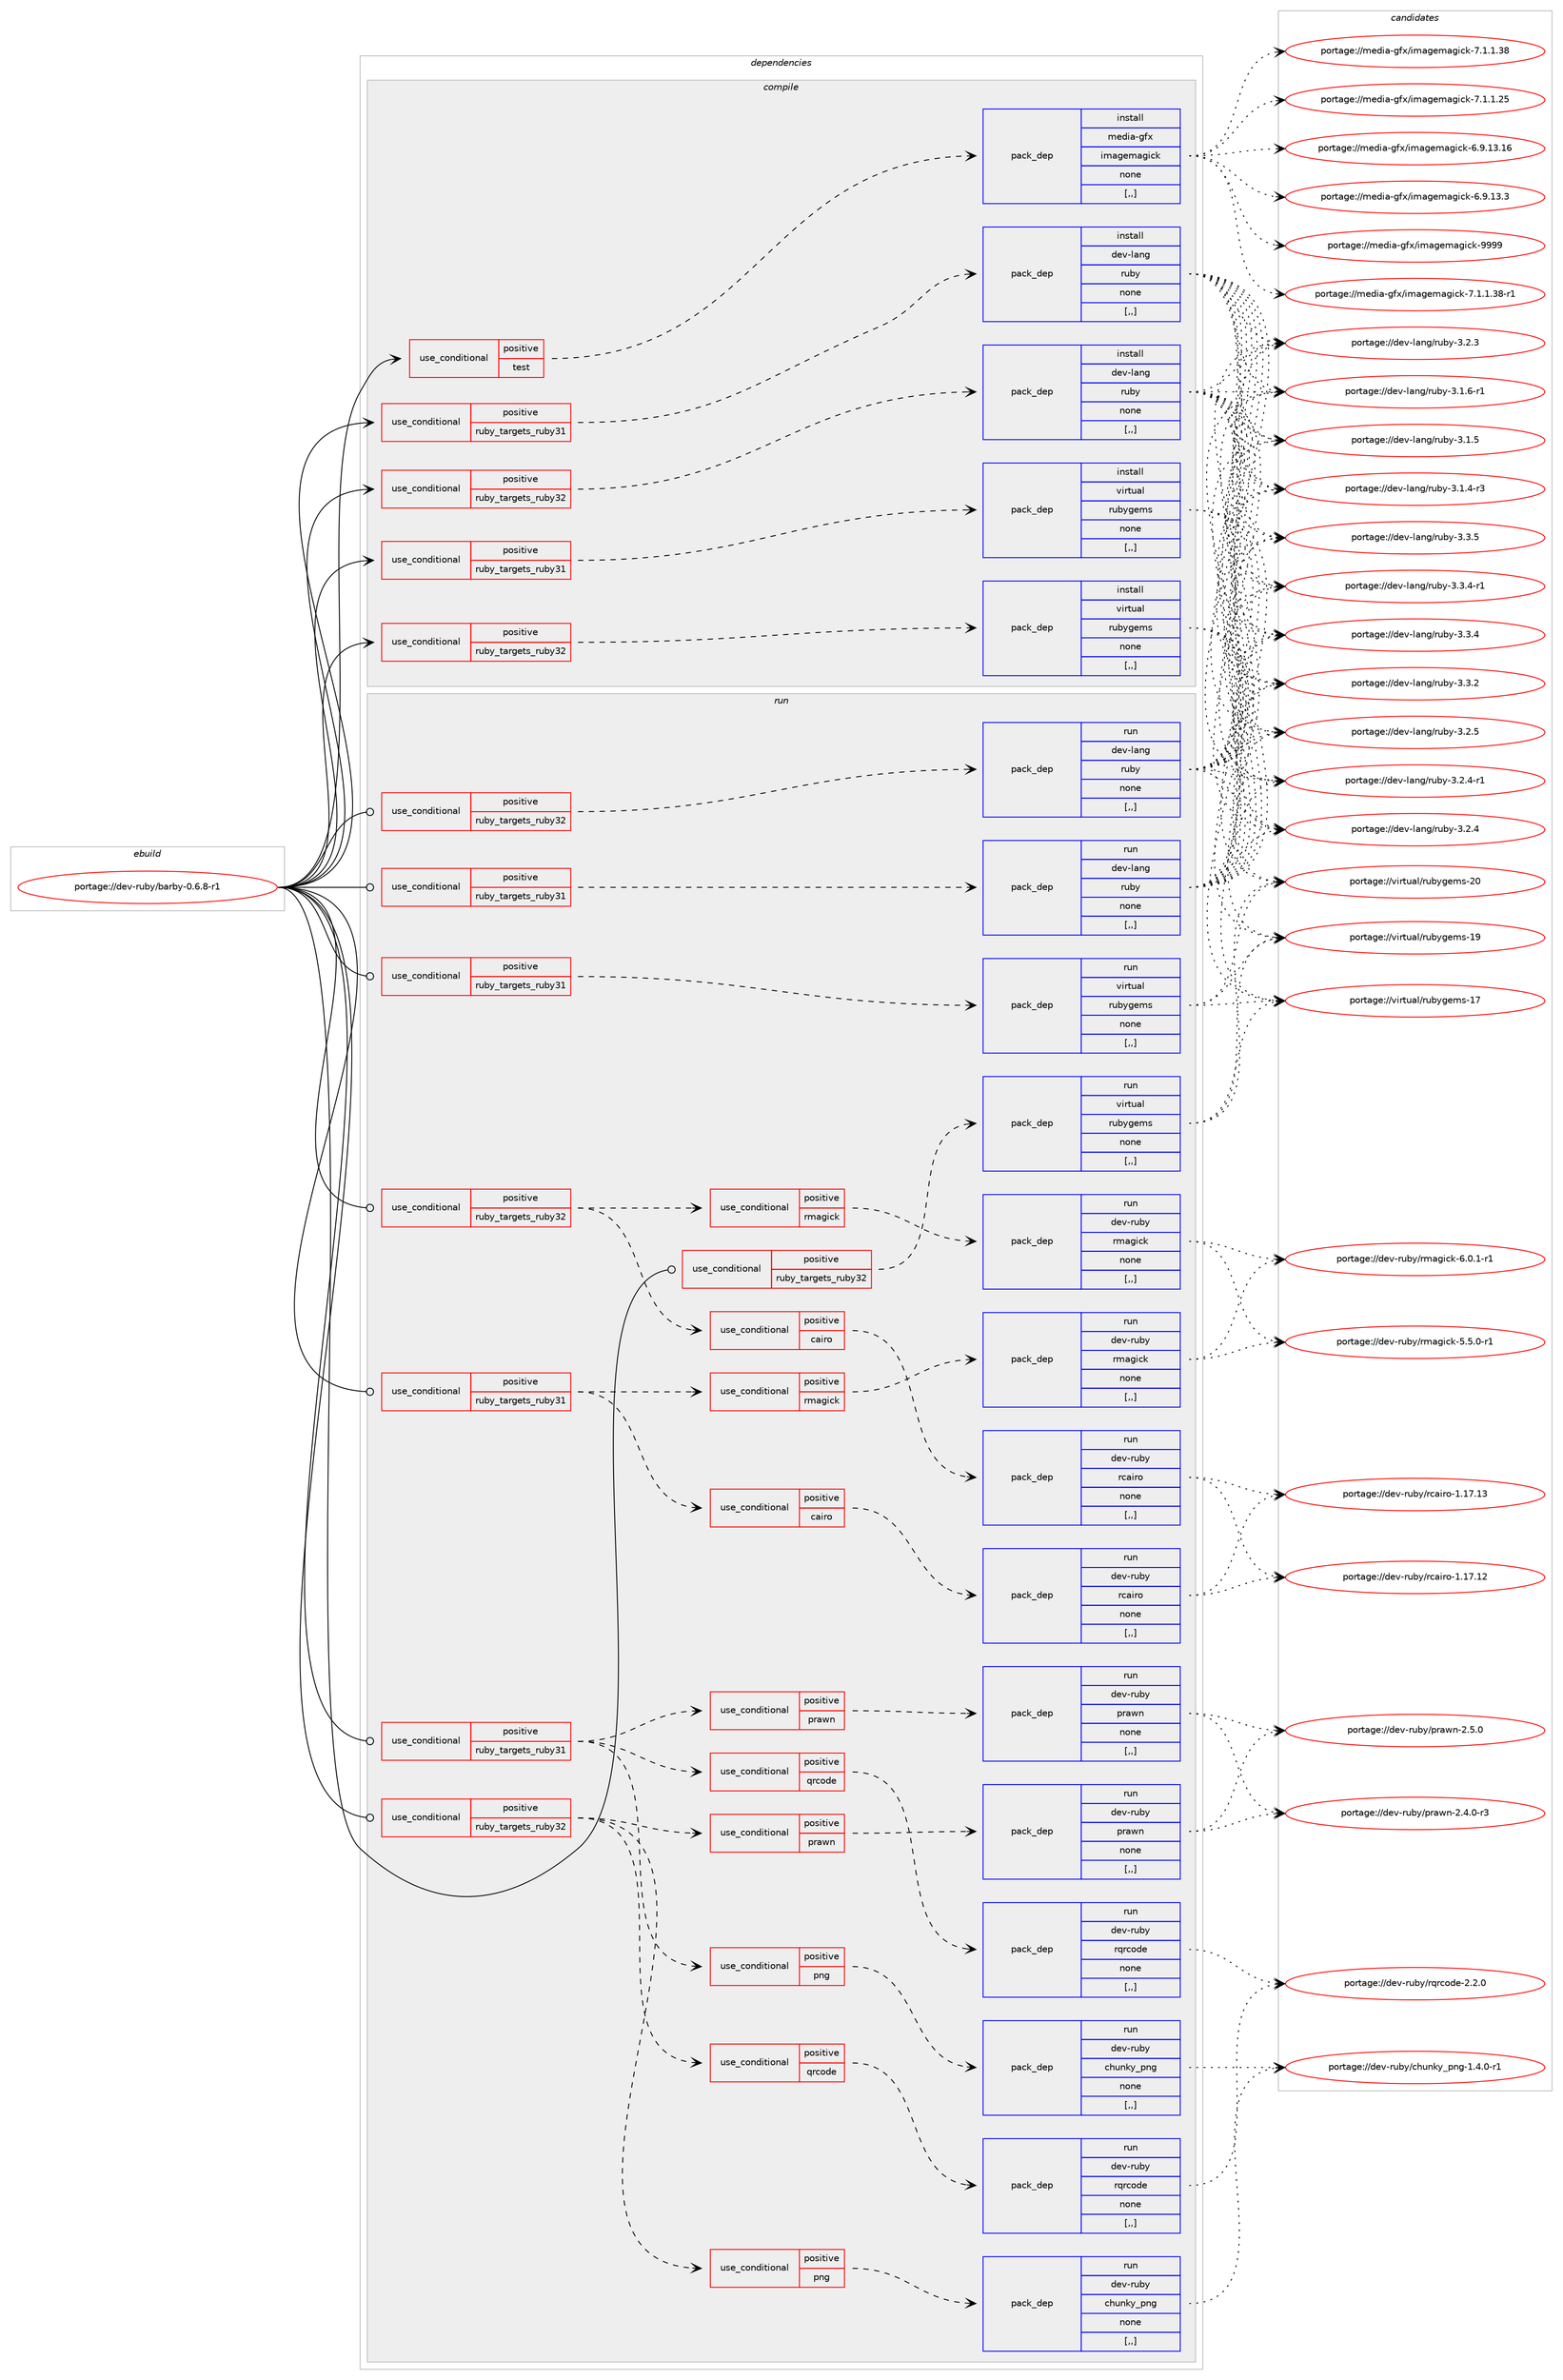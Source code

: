 digraph prolog {

# *************
# Graph options
# *************

newrank=true;
concentrate=true;
compound=true;
graph [rankdir=LR,fontname=Helvetica,fontsize=10,ranksep=1.5];#, ranksep=2.5, nodesep=0.2];
edge  [arrowhead=vee];
node  [fontname=Helvetica,fontsize=10];

# **********
# The ebuild
# **********

subgraph cluster_leftcol {
color=gray;
label=<<i>ebuild</i>>;
id [label="portage://dev-ruby/barby-0.6.8-r1", color=red, width=4, href="../dev-ruby/barby-0.6.8-r1.svg"];
}

# ****************
# The dependencies
# ****************

subgraph cluster_midcol {
color=gray;
label=<<i>dependencies</i>>;
subgraph cluster_compile {
fillcolor="#eeeeee";
style=filled;
label=<<i>compile</i>>;
subgraph cond175593 {
dependency673090 [label=<<TABLE BORDER="0" CELLBORDER="1" CELLSPACING="0" CELLPADDING="4"><TR><TD ROWSPAN="3" CELLPADDING="10">use_conditional</TD></TR><TR><TD>positive</TD></TR><TR><TD>ruby_targets_ruby31</TD></TR></TABLE>>, shape=none, color=red];
subgraph pack492612 {
dependency673091 [label=<<TABLE BORDER="0" CELLBORDER="1" CELLSPACING="0" CELLPADDING="4" WIDTH="220"><TR><TD ROWSPAN="6" CELLPADDING="30">pack_dep</TD></TR><TR><TD WIDTH="110">install</TD></TR><TR><TD>dev-lang</TD></TR><TR><TD>ruby</TD></TR><TR><TD>none</TD></TR><TR><TD>[,,]</TD></TR></TABLE>>, shape=none, color=blue];
}
dependency673090:e -> dependency673091:w [weight=20,style="dashed",arrowhead="vee"];
}
id:e -> dependency673090:w [weight=20,style="solid",arrowhead="vee"];
subgraph cond175594 {
dependency673092 [label=<<TABLE BORDER="0" CELLBORDER="1" CELLSPACING="0" CELLPADDING="4"><TR><TD ROWSPAN="3" CELLPADDING="10">use_conditional</TD></TR><TR><TD>positive</TD></TR><TR><TD>ruby_targets_ruby31</TD></TR></TABLE>>, shape=none, color=red];
subgraph pack492613 {
dependency673093 [label=<<TABLE BORDER="0" CELLBORDER="1" CELLSPACING="0" CELLPADDING="4" WIDTH="220"><TR><TD ROWSPAN="6" CELLPADDING="30">pack_dep</TD></TR><TR><TD WIDTH="110">install</TD></TR><TR><TD>virtual</TD></TR><TR><TD>rubygems</TD></TR><TR><TD>none</TD></TR><TR><TD>[,,]</TD></TR></TABLE>>, shape=none, color=blue];
}
dependency673092:e -> dependency673093:w [weight=20,style="dashed",arrowhead="vee"];
}
id:e -> dependency673092:w [weight=20,style="solid",arrowhead="vee"];
subgraph cond175595 {
dependency673094 [label=<<TABLE BORDER="0" CELLBORDER="1" CELLSPACING="0" CELLPADDING="4"><TR><TD ROWSPAN="3" CELLPADDING="10">use_conditional</TD></TR><TR><TD>positive</TD></TR><TR><TD>ruby_targets_ruby32</TD></TR></TABLE>>, shape=none, color=red];
subgraph pack492614 {
dependency673095 [label=<<TABLE BORDER="0" CELLBORDER="1" CELLSPACING="0" CELLPADDING="4" WIDTH="220"><TR><TD ROWSPAN="6" CELLPADDING="30">pack_dep</TD></TR><TR><TD WIDTH="110">install</TD></TR><TR><TD>dev-lang</TD></TR><TR><TD>ruby</TD></TR><TR><TD>none</TD></TR><TR><TD>[,,]</TD></TR></TABLE>>, shape=none, color=blue];
}
dependency673094:e -> dependency673095:w [weight=20,style="dashed",arrowhead="vee"];
}
id:e -> dependency673094:w [weight=20,style="solid",arrowhead="vee"];
subgraph cond175596 {
dependency673096 [label=<<TABLE BORDER="0" CELLBORDER="1" CELLSPACING="0" CELLPADDING="4"><TR><TD ROWSPAN="3" CELLPADDING="10">use_conditional</TD></TR><TR><TD>positive</TD></TR><TR><TD>ruby_targets_ruby32</TD></TR></TABLE>>, shape=none, color=red];
subgraph pack492615 {
dependency673097 [label=<<TABLE BORDER="0" CELLBORDER="1" CELLSPACING="0" CELLPADDING="4" WIDTH="220"><TR><TD ROWSPAN="6" CELLPADDING="30">pack_dep</TD></TR><TR><TD WIDTH="110">install</TD></TR><TR><TD>virtual</TD></TR><TR><TD>rubygems</TD></TR><TR><TD>none</TD></TR><TR><TD>[,,]</TD></TR></TABLE>>, shape=none, color=blue];
}
dependency673096:e -> dependency673097:w [weight=20,style="dashed",arrowhead="vee"];
}
id:e -> dependency673096:w [weight=20,style="solid",arrowhead="vee"];
subgraph cond175597 {
dependency673098 [label=<<TABLE BORDER="0" CELLBORDER="1" CELLSPACING="0" CELLPADDING="4"><TR><TD ROWSPAN="3" CELLPADDING="10">use_conditional</TD></TR><TR><TD>positive</TD></TR><TR><TD>test</TD></TR></TABLE>>, shape=none, color=red];
subgraph pack492616 {
dependency673099 [label=<<TABLE BORDER="0" CELLBORDER="1" CELLSPACING="0" CELLPADDING="4" WIDTH="220"><TR><TD ROWSPAN="6" CELLPADDING="30">pack_dep</TD></TR><TR><TD WIDTH="110">install</TD></TR><TR><TD>media-gfx</TD></TR><TR><TD>imagemagick</TD></TR><TR><TD>none</TD></TR><TR><TD>[,,]</TD></TR></TABLE>>, shape=none, color=blue];
}
dependency673098:e -> dependency673099:w [weight=20,style="dashed",arrowhead="vee"];
}
id:e -> dependency673098:w [weight=20,style="solid",arrowhead="vee"];
}
subgraph cluster_compileandrun {
fillcolor="#eeeeee";
style=filled;
label=<<i>compile and run</i>>;
}
subgraph cluster_run {
fillcolor="#eeeeee";
style=filled;
label=<<i>run</i>>;
subgraph cond175598 {
dependency673100 [label=<<TABLE BORDER="0" CELLBORDER="1" CELLSPACING="0" CELLPADDING="4"><TR><TD ROWSPAN="3" CELLPADDING="10">use_conditional</TD></TR><TR><TD>positive</TD></TR><TR><TD>ruby_targets_ruby31</TD></TR></TABLE>>, shape=none, color=red];
subgraph cond175599 {
dependency673101 [label=<<TABLE BORDER="0" CELLBORDER="1" CELLSPACING="0" CELLPADDING="4"><TR><TD ROWSPAN="3" CELLPADDING="10">use_conditional</TD></TR><TR><TD>positive</TD></TR><TR><TD>qrcode</TD></TR></TABLE>>, shape=none, color=red];
subgraph pack492617 {
dependency673102 [label=<<TABLE BORDER="0" CELLBORDER="1" CELLSPACING="0" CELLPADDING="4" WIDTH="220"><TR><TD ROWSPAN="6" CELLPADDING="30">pack_dep</TD></TR><TR><TD WIDTH="110">run</TD></TR><TR><TD>dev-ruby</TD></TR><TR><TD>rqrcode</TD></TR><TR><TD>none</TD></TR><TR><TD>[,,]</TD></TR></TABLE>>, shape=none, color=blue];
}
dependency673101:e -> dependency673102:w [weight=20,style="dashed",arrowhead="vee"];
}
dependency673100:e -> dependency673101:w [weight=20,style="dashed",arrowhead="vee"];
subgraph cond175600 {
dependency673103 [label=<<TABLE BORDER="0" CELLBORDER="1" CELLSPACING="0" CELLPADDING="4"><TR><TD ROWSPAN="3" CELLPADDING="10">use_conditional</TD></TR><TR><TD>positive</TD></TR><TR><TD>png</TD></TR></TABLE>>, shape=none, color=red];
subgraph pack492618 {
dependency673104 [label=<<TABLE BORDER="0" CELLBORDER="1" CELLSPACING="0" CELLPADDING="4" WIDTH="220"><TR><TD ROWSPAN="6" CELLPADDING="30">pack_dep</TD></TR><TR><TD WIDTH="110">run</TD></TR><TR><TD>dev-ruby</TD></TR><TR><TD>chunky_png</TD></TR><TR><TD>none</TD></TR><TR><TD>[,,]</TD></TR></TABLE>>, shape=none, color=blue];
}
dependency673103:e -> dependency673104:w [weight=20,style="dashed",arrowhead="vee"];
}
dependency673100:e -> dependency673103:w [weight=20,style="dashed",arrowhead="vee"];
subgraph cond175601 {
dependency673105 [label=<<TABLE BORDER="0" CELLBORDER="1" CELLSPACING="0" CELLPADDING="4"><TR><TD ROWSPAN="3" CELLPADDING="10">use_conditional</TD></TR><TR><TD>positive</TD></TR><TR><TD>prawn</TD></TR></TABLE>>, shape=none, color=red];
subgraph pack492619 {
dependency673106 [label=<<TABLE BORDER="0" CELLBORDER="1" CELLSPACING="0" CELLPADDING="4" WIDTH="220"><TR><TD ROWSPAN="6" CELLPADDING="30">pack_dep</TD></TR><TR><TD WIDTH="110">run</TD></TR><TR><TD>dev-ruby</TD></TR><TR><TD>prawn</TD></TR><TR><TD>none</TD></TR><TR><TD>[,,]</TD></TR></TABLE>>, shape=none, color=blue];
}
dependency673105:e -> dependency673106:w [weight=20,style="dashed",arrowhead="vee"];
}
dependency673100:e -> dependency673105:w [weight=20,style="dashed",arrowhead="vee"];
}
id:e -> dependency673100:w [weight=20,style="solid",arrowhead="odot"];
subgraph cond175602 {
dependency673107 [label=<<TABLE BORDER="0" CELLBORDER="1" CELLSPACING="0" CELLPADDING="4"><TR><TD ROWSPAN="3" CELLPADDING="10">use_conditional</TD></TR><TR><TD>positive</TD></TR><TR><TD>ruby_targets_ruby31</TD></TR></TABLE>>, shape=none, color=red];
subgraph cond175603 {
dependency673108 [label=<<TABLE BORDER="0" CELLBORDER="1" CELLSPACING="0" CELLPADDING="4"><TR><TD ROWSPAN="3" CELLPADDING="10">use_conditional</TD></TR><TR><TD>positive</TD></TR><TR><TD>rmagick</TD></TR></TABLE>>, shape=none, color=red];
subgraph pack492620 {
dependency673109 [label=<<TABLE BORDER="0" CELLBORDER="1" CELLSPACING="0" CELLPADDING="4" WIDTH="220"><TR><TD ROWSPAN="6" CELLPADDING="30">pack_dep</TD></TR><TR><TD WIDTH="110">run</TD></TR><TR><TD>dev-ruby</TD></TR><TR><TD>rmagick</TD></TR><TR><TD>none</TD></TR><TR><TD>[,,]</TD></TR></TABLE>>, shape=none, color=blue];
}
dependency673108:e -> dependency673109:w [weight=20,style="dashed",arrowhead="vee"];
}
dependency673107:e -> dependency673108:w [weight=20,style="dashed",arrowhead="vee"];
subgraph cond175604 {
dependency673110 [label=<<TABLE BORDER="0" CELLBORDER="1" CELLSPACING="0" CELLPADDING="4"><TR><TD ROWSPAN="3" CELLPADDING="10">use_conditional</TD></TR><TR><TD>positive</TD></TR><TR><TD>cairo</TD></TR></TABLE>>, shape=none, color=red];
subgraph pack492621 {
dependency673111 [label=<<TABLE BORDER="0" CELLBORDER="1" CELLSPACING="0" CELLPADDING="4" WIDTH="220"><TR><TD ROWSPAN="6" CELLPADDING="30">pack_dep</TD></TR><TR><TD WIDTH="110">run</TD></TR><TR><TD>dev-ruby</TD></TR><TR><TD>rcairo</TD></TR><TR><TD>none</TD></TR><TR><TD>[,,]</TD></TR></TABLE>>, shape=none, color=blue];
}
dependency673110:e -> dependency673111:w [weight=20,style="dashed",arrowhead="vee"];
}
dependency673107:e -> dependency673110:w [weight=20,style="dashed",arrowhead="vee"];
}
id:e -> dependency673107:w [weight=20,style="solid",arrowhead="odot"];
subgraph cond175605 {
dependency673112 [label=<<TABLE BORDER="0" CELLBORDER="1" CELLSPACING="0" CELLPADDING="4"><TR><TD ROWSPAN="3" CELLPADDING="10">use_conditional</TD></TR><TR><TD>positive</TD></TR><TR><TD>ruby_targets_ruby31</TD></TR></TABLE>>, shape=none, color=red];
subgraph pack492622 {
dependency673113 [label=<<TABLE BORDER="0" CELLBORDER="1" CELLSPACING="0" CELLPADDING="4" WIDTH="220"><TR><TD ROWSPAN="6" CELLPADDING="30">pack_dep</TD></TR><TR><TD WIDTH="110">run</TD></TR><TR><TD>dev-lang</TD></TR><TR><TD>ruby</TD></TR><TR><TD>none</TD></TR><TR><TD>[,,]</TD></TR></TABLE>>, shape=none, color=blue];
}
dependency673112:e -> dependency673113:w [weight=20,style="dashed",arrowhead="vee"];
}
id:e -> dependency673112:w [weight=20,style="solid",arrowhead="odot"];
subgraph cond175606 {
dependency673114 [label=<<TABLE BORDER="0" CELLBORDER="1" CELLSPACING="0" CELLPADDING="4"><TR><TD ROWSPAN="3" CELLPADDING="10">use_conditional</TD></TR><TR><TD>positive</TD></TR><TR><TD>ruby_targets_ruby31</TD></TR></TABLE>>, shape=none, color=red];
subgraph pack492623 {
dependency673115 [label=<<TABLE BORDER="0" CELLBORDER="1" CELLSPACING="0" CELLPADDING="4" WIDTH="220"><TR><TD ROWSPAN="6" CELLPADDING="30">pack_dep</TD></TR><TR><TD WIDTH="110">run</TD></TR><TR><TD>virtual</TD></TR><TR><TD>rubygems</TD></TR><TR><TD>none</TD></TR><TR><TD>[,,]</TD></TR></TABLE>>, shape=none, color=blue];
}
dependency673114:e -> dependency673115:w [weight=20,style="dashed",arrowhead="vee"];
}
id:e -> dependency673114:w [weight=20,style="solid",arrowhead="odot"];
subgraph cond175607 {
dependency673116 [label=<<TABLE BORDER="0" CELLBORDER="1" CELLSPACING="0" CELLPADDING="4"><TR><TD ROWSPAN="3" CELLPADDING="10">use_conditional</TD></TR><TR><TD>positive</TD></TR><TR><TD>ruby_targets_ruby32</TD></TR></TABLE>>, shape=none, color=red];
subgraph cond175608 {
dependency673117 [label=<<TABLE BORDER="0" CELLBORDER="1" CELLSPACING="0" CELLPADDING="4"><TR><TD ROWSPAN="3" CELLPADDING="10">use_conditional</TD></TR><TR><TD>positive</TD></TR><TR><TD>qrcode</TD></TR></TABLE>>, shape=none, color=red];
subgraph pack492624 {
dependency673118 [label=<<TABLE BORDER="0" CELLBORDER="1" CELLSPACING="0" CELLPADDING="4" WIDTH="220"><TR><TD ROWSPAN="6" CELLPADDING="30">pack_dep</TD></TR><TR><TD WIDTH="110">run</TD></TR><TR><TD>dev-ruby</TD></TR><TR><TD>rqrcode</TD></TR><TR><TD>none</TD></TR><TR><TD>[,,]</TD></TR></TABLE>>, shape=none, color=blue];
}
dependency673117:e -> dependency673118:w [weight=20,style="dashed",arrowhead="vee"];
}
dependency673116:e -> dependency673117:w [weight=20,style="dashed",arrowhead="vee"];
subgraph cond175609 {
dependency673119 [label=<<TABLE BORDER="0" CELLBORDER="1" CELLSPACING="0" CELLPADDING="4"><TR><TD ROWSPAN="3" CELLPADDING="10">use_conditional</TD></TR><TR><TD>positive</TD></TR><TR><TD>png</TD></TR></TABLE>>, shape=none, color=red];
subgraph pack492625 {
dependency673120 [label=<<TABLE BORDER="0" CELLBORDER="1" CELLSPACING="0" CELLPADDING="4" WIDTH="220"><TR><TD ROWSPAN="6" CELLPADDING="30">pack_dep</TD></TR><TR><TD WIDTH="110">run</TD></TR><TR><TD>dev-ruby</TD></TR><TR><TD>chunky_png</TD></TR><TR><TD>none</TD></TR><TR><TD>[,,]</TD></TR></TABLE>>, shape=none, color=blue];
}
dependency673119:e -> dependency673120:w [weight=20,style="dashed",arrowhead="vee"];
}
dependency673116:e -> dependency673119:w [weight=20,style="dashed",arrowhead="vee"];
subgraph cond175610 {
dependency673121 [label=<<TABLE BORDER="0" CELLBORDER="1" CELLSPACING="0" CELLPADDING="4"><TR><TD ROWSPAN="3" CELLPADDING="10">use_conditional</TD></TR><TR><TD>positive</TD></TR><TR><TD>prawn</TD></TR></TABLE>>, shape=none, color=red];
subgraph pack492626 {
dependency673122 [label=<<TABLE BORDER="0" CELLBORDER="1" CELLSPACING="0" CELLPADDING="4" WIDTH="220"><TR><TD ROWSPAN="6" CELLPADDING="30">pack_dep</TD></TR><TR><TD WIDTH="110">run</TD></TR><TR><TD>dev-ruby</TD></TR><TR><TD>prawn</TD></TR><TR><TD>none</TD></TR><TR><TD>[,,]</TD></TR></TABLE>>, shape=none, color=blue];
}
dependency673121:e -> dependency673122:w [weight=20,style="dashed",arrowhead="vee"];
}
dependency673116:e -> dependency673121:w [weight=20,style="dashed",arrowhead="vee"];
}
id:e -> dependency673116:w [weight=20,style="solid",arrowhead="odot"];
subgraph cond175611 {
dependency673123 [label=<<TABLE BORDER="0" CELLBORDER="1" CELLSPACING="0" CELLPADDING="4"><TR><TD ROWSPAN="3" CELLPADDING="10">use_conditional</TD></TR><TR><TD>positive</TD></TR><TR><TD>ruby_targets_ruby32</TD></TR></TABLE>>, shape=none, color=red];
subgraph cond175612 {
dependency673124 [label=<<TABLE BORDER="0" CELLBORDER="1" CELLSPACING="0" CELLPADDING="4"><TR><TD ROWSPAN="3" CELLPADDING="10">use_conditional</TD></TR><TR><TD>positive</TD></TR><TR><TD>rmagick</TD></TR></TABLE>>, shape=none, color=red];
subgraph pack492627 {
dependency673125 [label=<<TABLE BORDER="0" CELLBORDER="1" CELLSPACING="0" CELLPADDING="4" WIDTH="220"><TR><TD ROWSPAN="6" CELLPADDING="30">pack_dep</TD></TR><TR><TD WIDTH="110">run</TD></TR><TR><TD>dev-ruby</TD></TR><TR><TD>rmagick</TD></TR><TR><TD>none</TD></TR><TR><TD>[,,]</TD></TR></TABLE>>, shape=none, color=blue];
}
dependency673124:e -> dependency673125:w [weight=20,style="dashed",arrowhead="vee"];
}
dependency673123:e -> dependency673124:w [weight=20,style="dashed",arrowhead="vee"];
subgraph cond175613 {
dependency673126 [label=<<TABLE BORDER="0" CELLBORDER="1" CELLSPACING="0" CELLPADDING="4"><TR><TD ROWSPAN="3" CELLPADDING="10">use_conditional</TD></TR><TR><TD>positive</TD></TR><TR><TD>cairo</TD></TR></TABLE>>, shape=none, color=red];
subgraph pack492628 {
dependency673127 [label=<<TABLE BORDER="0" CELLBORDER="1" CELLSPACING="0" CELLPADDING="4" WIDTH="220"><TR><TD ROWSPAN="6" CELLPADDING="30">pack_dep</TD></TR><TR><TD WIDTH="110">run</TD></TR><TR><TD>dev-ruby</TD></TR><TR><TD>rcairo</TD></TR><TR><TD>none</TD></TR><TR><TD>[,,]</TD></TR></TABLE>>, shape=none, color=blue];
}
dependency673126:e -> dependency673127:w [weight=20,style="dashed",arrowhead="vee"];
}
dependency673123:e -> dependency673126:w [weight=20,style="dashed",arrowhead="vee"];
}
id:e -> dependency673123:w [weight=20,style="solid",arrowhead="odot"];
subgraph cond175614 {
dependency673128 [label=<<TABLE BORDER="0" CELLBORDER="1" CELLSPACING="0" CELLPADDING="4"><TR><TD ROWSPAN="3" CELLPADDING="10">use_conditional</TD></TR><TR><TD>positive</TD></TR><TR><TD>ruby_targets_ruby32</TD></TR></TABLE>>, shape=none, color=red];
subgraph pack492629 {
dependency673129 [label=<<TABLE BORDER="0" CELLBORDER="1" CELLSPACING="0" CELLPADDING="4" WIDTH="220"><TR><TD ROWSPAN="6" CELLPADDING="30">pack_dep</TD></TR><TR><TD WIDTH="110">run</TD></TR><TR><TD>dev-lang</TD></TR><TR><TD>ruby</TD></TR><TR><TD>none</TD></TR><TR><TD>[,,]</TD></TR></TABLE>>, shape=none, color=blue];
}
dependency673128:e -> dependency673129:w [weight=20,style="dashed",arrowhead="vee"];
}
id:e -> dependency673128:w [weight=20,style="solid",arrowhead="odot"];
subgraph cond175615 {
dependency673130 [label=<<TABLE BORDER="0" CELLBORDER="1" CELLSPACING="0" CELLPADDING="4"><TR><TD ROWSPAN="3" CELLPADDING="10">use_conditional</TD></TR><TR><TD>positive</TD></TR><TR><TD>ruby_targets_ruby32</TD></TR></TABLE>>, shape=none, color=red];
subgraph pack492630 {
dependency673131 [label=<<TABLE BORDER="0" CELLBORDER="1" CELLSPACING="0" CELLPADDING="4" WIDTH="220"><TR><TD ROWSPAN="6" CELLPADDING="30">pack_dep</TD></TR><TR><TD WIDTH="110">run</TD></TR><TR><TD>virtual</TD></TR><TR><TD>rubygems</TD></TR><TR><TD>none</TD></TR><TR><TD>[,,]</TD></TR></TABLE>>, shape=none, color=blue];
}
dependency673130:e -> dependency673131:w [weight=20,style="dashed",arrowhead="vee"];
}
id:e -> dependency673130:w [weight=20,style="solid",arrowhead="odot"];
}
}

# **************
# The candidates
# **************

subgraph cluster_choices {
rank=same;
color=gray;
label=<<i>candidates</i>>;

subgraph choice492612 {
color=black;
nodesep=1;
choice10010111845108971101034711411798121455146514653 [label="portage://dev-lang/ruby-3.3.5", color=red, width=4,href="../dev-lang/ruby-3.3.5.svg"];
choice100101118451089711010347114117981214551465146524511449 [label="portage://dev-lang/ruby-3.3.4-r1", color=red, width=4,href="../dev-lang/ruby-3.3.4-r1.svg"];
choice10010111845108971101034711411798121455146514652 [label="portage://dev-lang/ruby-3.3.4", color=red, width=4,href="../dev-lang/ruby-3.3.4.svg"];
choice10010111845108971101034711411798121455146514650 [label="portage://dev-lang/ruby-3.3.2", color=red, width=4,href="../dev-lang/ruby-3.3.2.svg"];
choice10010111845108971101034711411798121455146504653 [label="portage://dev-lang/ruby-3.2.5", color=red, width=4,href="../dev-lang/ruby-3.2.5.svg"];
choice100101118451089711010347114117981214551465046524511449 [label="portage://dev-lang/ruby-3.2.4-r1", color=red, width=4,href="../dev-lang/ruby-3.2.4-r1.svg"];
choice10010111845108971101034711411798121455146504652 [label="portage://dev-lang/ruby-3.2.4", color=red, width=4,href="../dev-lang/ruby-3.2.4.svg"];
choice10010111845108971101034711411798121455146504651 [label="portage://dev-lang/ruby-3.2.3", color=red, width=4,href="../dev-lang/ruby-3.2.3.svg"];
choice100101118451089711010347114117981214551464946544511449 [label="portage://dev-lang/ruby-3.1.6-r1", color=red, width=4,href="../dev-lang/ruby-3.1.6-r1.svg"];
choice10010111845108971101034711411798121455146494653 [label="portage://dev-lang/ruby-3.1.5", color=red, width=4,href="../dev-lang/ruby-3.1.5.svg"];
choice100101118451089711010347114117981214551464946524511451 [label="portage://dev-lang/ruby-3.1.4-r3", color=red, width=4,href="../dev-lang/ruby-3.1.4-r3.svg"];
dependency673091:e -> choice10010111845108971101034711411798121455146514653:w [style=dotted,weight="100"];
dependency673091:e -> choice100101118451089711010347114117981214551465146524511449:w [style=dotted,weight="100"];
dependency673091:e -> choice10010111845108971101034711411798121455146514652:w [style=dotted,weight="100"];
dependency673091:e -> choice10010111845108971101034711411798121455146514650:w [style=dotted,weight="100"];
dependency673091:e -> choice10010111845108971101034711411798121455146504653:w [style=dotted,weight="100"];
dependency673091:e -> choice100101118451089711010347114117981214551465046524511449:w [style=dotted,weight="100"];
dependency673091:e -> choice10010111845108971101034711411798121455146504652:w [style=dotted,weight="100"];
dependency673091:e -> choice10010111845108971101034711411798121455146504651:w [style=dotted,weight="100"];
dependency673091:e -> choice100101118451089711010347114117981214551464946544511449:w [style=dotted,weight="100"];
dependency673091:e -> choice10010111845108971101034711411798121455146494653:w [style=dotted,weight="100"];
dependency673091:e -> choice100101118451089711010347114117981214551464946524511451:w [style=dotted,weight="100"];
}
subgraph choice492613 {
color=black;
nodesep=1;
choice118105114116117971084711411798121103101109115455048 [label="portage://virtual/rubygems-20", color=red, width=4,href="../virtual/rubygems-20.svg"];
choice118105114116117971084711411798121103101109115454957 [label="portage://virtual/rubygems-19", color=red, width=4,href="../virtual/rubygems-19.svg"];
choice118105114116117971084711411798121103101109115454955 [label="portage://virtual/rubygems-17", color=red, width=4,href="../virtual/rubygems-17.svg"];
dependency673093:e -> choice118105114116117971084711411798121103101109115455048:w [style=dotted,weight="100"];
dependency673093:e -> choice118105114116117971084711411798121103101109115454957:w [style=dotted,weight="100"];
dependency673093:e -> choice118105114116117971084711411798121103101109115454955:w [style=dotted,weight="100"];
}
subgraph choice492614 {
color=black;
nodesep=1;
choice10010111845108971101034711411798121455146514653 [label="portage://dev-lang/ruby-3.3.5", color=red, width=4,href="../dev-lang/ruby-3.3.5.svg"];
choice100101118451089711010347114117981214551465146524511449 [label="portage://dev-lang/ruby-3.3.4-r1", color=red, width=4,href="../dev-lang/ruby-3.3.4-r1.svg"];
choice10010111845108971101034711411798121455146514652 [label="portage://dev-lang/ruby-3.3.4", color=red, width=4,href="../dev-lang/ruby-3.3.4.svg"];
choice10010111845108971101034711411798121455146514650 [label="portage://dev-lang/ruby-3.3.2", color=red, width=4,href="../dev-lang/ruby-3.3.2.svg"];
choice10010111845108971101034711411798121455146504653 [label="portage://dev-lang/ruby-3.2.5", color=red, width=4,href="../dev-lang/ruby-3.2.5.svg"];
choice100101118451089711010347114117981214551465046524511449 [label="portage://dev-lang/ruby-3.2.4-r1", color=red, width=4,href="../dev-lang/ruby-3.2.4-r1.svg"];
choice10010111845108971101034711411798121455146504652 [label="portage://dev-lang/ruby-3.2.4", color=red, width=4,href="../dev-lang/ruby-3.2.4.svg"];
choice10010111845108971101034711411798121455146504651 [label="portage://dev-lang/ruby-3.2.3", color=red, width=4,href="../dev-lang/ruby-3.2.3.svg"];
choice100101118451089711010347114117981214551464946544511449 [label="portage://dev-lang/ruby-3.1.6-r1", color=red, width=4,href="../dev-lang/ruby-3.1.6-r1.svg"];
choice10010111845108971101034711411798121455146494653 [label="portage://dev-lang/ruby-3.1.5", color=red, width=4,href="../dev-lang/ruby-3.1.5.svg"];
choice100101118451089711010347114117981214551464946524511451 [label="portage://dev-lang/ruby-3.1.4-r3", color=red, width=4,href="../dev-lang/ruby-3.1.4-r3.svg"];
dependency673095:e -> choice10010111845108971101034711411798121455146514653:w [style=dotted,weight="100"];
dependency673095:e -> choice100101118451089711010347114117981214551465146524511449:w [style=dotted,weight="100"];
dependency673095:e -> choice10010111845108971101034711411798121455146514652:w [style=dotted,weight="100"];
dependency673095:e -> choice10010111845108971101034711411798121455146514650:w [style=dotted,weight="100"];
dependency673095:e -> choice10010111845108971101034711411798121455146504653:w [style=dotted,weight="100"];
dependency673095:e -> choice100101118451089711010347114117981214551465046524511449:w [style=dotted,weight="100"];
dependency673095:e -> choice10010111845108971101034711411798121455146504652:w [style=dotted,weight="100"];
dependency673095:e -> choice10010111845108971101034711411798121455146504651:w [style=dotted,weight="100"];
dependency673095:e -> choice100101118451089711010347114117981214551464946544511449:w [style=dotted,weight="100"];
dependency673095:e -> choice10010111845108971101034711411798121455146494653:w [style=dotted,weight="100"];
dependency673095:e -> choice100101118451089711010347114117981214551464946524511451:w [style=dotted,weight="100"];
}
subgraph choice492615 {
color=black;
nodesep=1;
choice118105114116117971084711411798121103101109115455048 [label="portage://virtual/rubygems-20", color=red, width=4,href="../virtual/rubygems-20.svg"];
choice118105114116117971084711411798121103101109115454957 [label="portage://virtual/rubygems-19", color=red, width=4,href="../virtual/rubygems-19.svg"];
choice118105114116117971084711411798121103101109115454955 [label="portage://virtual/rubygems-17", color=red, width=4,href="../virtual/rubygems-17.svg"];
dependency673097:e -> choice118105114116117971084711411798121103101109115455048:w [style=dotted,weight="100"];
dependency673097:e -> choice118105114116117971084711411798121103101109115454957:w [style=dotted,weight="100"];
dependency673097:e -> choice118105114116117971084711411798121103101109115454955:w [style=dotted,weight="100"];
}
subgraph choice492616 {
color=black;
nodesep=1;
choice1091011001059745103102120471051099710310110997103105991074557575757 [label="portage://media-gfx/imagemagick-9999", color=red, width=4,href="../media-gfx/imagemagick-9999.svg"];
choice1091011001059745103102120471051099710310110997103105991074555464946494651564511449 [label="portage://media-gfx/imagemagick-7.1.1.38-r1", color=red, width=4,href="../media-gfx/imagemagick-7.1.1.38-r1.svg"];
choice109101100105974510310212047105109971031011099710310599107455546494649465156 [label="portage://media-gfx/imagemagick-7.1.1.38", color=red, width=4,href="../media-gfx/imagemagick-7.1.1.38.svg"];
choice109101100105974510310212047105109971031011099710310599107455546494649465053 [label="portage://media-gfx/imagemagick-7.1.1.25", color=red, width=4,href="../media-gfx/imagemagick-7.1.1.25.svg"];
choice10910110010597451031021204710510997103101109971031059910745544657464951464954 [label="portage://media-gfx/imagemagick-6.9.13.16", color=red, width=4,href="../media-gfx/imagemagick-6.9.13.16.svg"];
choice109101100105974510310212047105109971031011099710310599107455446574649514651 [label="portage://media-gfx/imagemagick-6.9.13.3", color=red, width=4,href="../media-gfx/imagemagick-6.9.13.3.svg"];
dependency673099:e -> choice1091011001059745103102120471051099710310110997103105991074557575757:w [style=dotted,weight="100"];
dependency673099:e -> choice1091011001059745103102120471051099710310110997103105991074555464946494651564511449:w [style=dotted,weight="100"];
dependency673099:e -> choice109101100105974510310212047105109971031011099710310599107455546494649465156:w [style=dotted,weight="100"];
dependency673099:e -> choice109101100105974510310212047105109971031011099710310599107455546494649465053:w [style=dotted,weight="100"];
dependency673099:e -> choice10910110010597451031021204710510997103101109971031059910745544657464951464954:w [style=dotted,weight="100"];
dependency673099:e -> choice109101100105974510310212047105109971031011099710310599107455446574649514651:w [style=dotted,weight="100"];
}
subgraph choice492617 {
color=black;
nodesep=1;
choice10010111845114117981214711411311499111100101455046504648 [label="portage://dev-ruby/rqrcode-2.2.0", color=red, width=4,href="../dev-ruby/rqrcode-2.2.0.svg"];
dependency673102:e -> choice10010111845114117981214711411311499111100101455046504648:w [style=dotted,weight="100"];
}
subgraph choice492618 {
color=black;
nodesep=1;
choice10010111845114117981214799104117110107121951121101034549465246484511449 [label="portage://dev-ruby/chunky_png-1.4.0-r1", color=red, width=4,href="../dev-ruby/chunky_png-1.4.0-r1.svg"];
dependency673104:e -> choice10010111845114117981214799104117110107121951121101034549465246484511449:w [style=dotted,weight="100"];
}
subgraph choice492619 {
color=black;
nodesep=1;
choice10010111845114117981214711211497119110455046534648 [label="portage://dev-ruby/prawn-2.5.0", color=red, width=4,href="../dev-ruby/prawn-2.5.0.svg"];
choice100101118451141179812147112114971191104550465246484511451 [label="portage://dev-ruby/prawn-2.4.0-r3", color=red, width=4,href="../dev-ruby/prawn-2.4.0-r3.svg"];
dependency673106:e -> choice10010111845114117981214711211497119110455046534648:w [style=dotted,weight="100"];
dependency673106:e -> choice100101118451141179812147112114971191104550465246484511451:w [style=dotted,weight="100"];
}
subgraph choice492620 {
color=black;
nodesep=1;
choice10010111845114117981214711410997103105991074554464846494511449 [label="portage://dev-ruby/rmagick-6.0.1-r1", color=red, width=4,href="../dev-ruby/rmagick-6.0.1-r1.svg"];
choice10010111845114117981214711410997103105991074553465346484511449 [label="portage://dev-ruby/rmagick-5.5.0-r1", color=red, width=4,href="../dev-ruby/rmagick-5.5.0-r1.svg"];
dependency673109:e -> choice10010111845114117981214711410997103105991074554464846494511449:w [style=dotted,weight="100"];
dependency673109:e -> choice10010111845114117981214711410997103105991074553465346484511449:w [style=dotted,weight="100"];
}
subgraph choice492621 {
color=black;
nodesep=1;
choice10010111845114117981214711499971051141114549464955464951 [label="portage://dev-ruby/rcairo-1.17.13", color=red, width=4,href="../dev-ruby/rcairo-1.17.13.svg"];
choice10010111845114117981214711499971051141114549464955464950 [label="portage://dev-ruby/rcairo-1.17.12", color=red, width=4,href="../dev-ruby/rcairo-1.17.12.svg"];
dependency673111:e -> choice10010111845114117981214711499971051141114549464955464951:w [style=dotted,weight="100"];
dependency673111:e -> choice10010111845114117981214711499971051141114549464955464950:w [style=dotted,weight="100"];
}
subgraph choice492622 {
color=black;
nodesep=1;
choice10010111845108971101034711411798121455146514653 [label="portage://dev-lang/ruby-3.3.5", color=red, width=4,href="../dev-lang/ruby-3.3.5.svg"];
choice100101118451089711010347114117981214551465146524511449 [label="portage://dev-lang/ruby-3.3.4-r1", color=red, width=4,href="../dev-lang/ruby-3.3.4-r1.svg"];
choice10010111845108971101034711411798121455146514652 [label="portage://dev-lang/ruby-3.3.4", color=red, width=4,href="../dev-lang/ruby-3.3.4.svg"];
choice10010111845108971101034711411798121455146514650 [label="portage://dev-lang/ruby-3.3.2", color=red, width=4,href="../dev-lang/ruby-3.3.2.svg"];
choice10010111845108971101034711411798121455146504653 [label="portage://dev-lang/ruby-3.2.5", color=red, width=4,href="../dev-lang/ruby-3.2.5.svg"];
choice100101118451089711010347114117981214551465046524511449 [label="portage://dev-lang/ruby-3.2.4-r1", color=red, width=4,href="../dev-lang/ruby-3.2.4-r1.svg"];
choice10010111845108971101034711411798121455146504652 [label="portage://dev-lang/ruby-3.2.4", color=red, width=4,href="../dev-lang/ruby-3.2.4.svg"];
choice10010111845108971101034711411798121455146504651 [label="portage://dev-lang/ruby-3.2.3", color=red, width=4,href="../dev-lang/ruby-3.2.3.svg"];
choice100101118451089711010347114117981214551464946544511449 [label="portage://dev-lang/ruby-3.1.6-r1", color=red, width=4,href="../dev-lang/ruby-3.1.6-r1.svg"];
choice10010111845108971101034711411798121455146494653 [label="portage://dev-lang/ruby-3.1.5", color=red, width=4,href="../dev-lang/ruby-3.1.5.svg"];
choice100101118451089711010347114117981214551464946524511451 [label="portage://dev-lang/ruby-3.1.4-r3", color=red, width=4,href="../dev-lang/ruby-3.1.4-r3.svg"];
dependency673113:e -> choice10010111845108971101034711411798121455146514653:w [style=dotted,weight="100"];
dependency673113:e -> choice100101118451089711010347114117981214551465146524511449:w [style=dotted,weight="100"];
dependency673113:e -> choice10010111845108971101034711411798121455146514652:w [style=dotted,weight="100"];
dependency673113:e -> choice10010111845108971101034711411798121455146514650:w [style=dotted,weight="100"];
dependency673113:e -> choice10010111845108971101034711411798121455146504653:w [style=dotted,weight="100"];
dependency673113:e -> choice100101118451089711010347114117981214551465046524511449:w [style=dotted,weight="100"];
dependency673113:e -> choice10010111845108971101034711411798121455146504652:w [style=dotted,weight="100"];
dependency673113:e -> choice10010111845108971101034711411798121455146504651:w [style=dotted,weight="100"];
dependency673113:e -> choice100101118451089711010347114117981214551464946544511449:w [style=dotted,weight="100"];
dependency673113:e -> choice10010111845108971101034711411798121455146494653:w [style=dotted,weight="100"];
dependency673113:e -> choice100101118451089711010347114117981214551464946524511451:w [style=dotted,weight="100"];
}
subgraph choice492623 {
color=black;
nodesep=1;
choice118105114116117971084711411798121103101109115455048 [label="portage://virtual/rubygems-20", color=red, width=4,href="../virtual/rubygems-20.svg"];
choice118105114116117971084711411798121103101109115454957 [label="portage://virtual/rubygems-19", color=red, width=4,href="../virtual/rubygems-19.svg"];
choice118105114116117971084711411798121103101109115454955 [label="portage://virtual/rubygems-17", color=red, width=4,href="../virtual/rubygems-17.svg"];
dependency673115:e -> choice118105114116117971084711411798121103101109115455048:w [style=dotted,weight="100"];
dependency673115:e -> choice118105114116117971084711411798121103101109115454957:w [style=dotted,weight="100"];
dependency673115:e -> choice118105114116117971084711411798121103101109115454955:w [style=dotted,weight="100"];
}
subgraph choice492624 {
color=black;
nodesep=1;
choice10010111845114117981214711411311499111100101455046504648 [label="portage://dev-ruby/rqrcode-2.2.0", color=red, width=4,href="../dev-ruby/rqrcode-2.2.0.svg"];
dependency673118:e -> choice10010111845114117981214711411311499111100101455046504648:w [style=dotted,weight="100"];
}
subgraph choice492625 {
color=black;
nodesep=1;
choice10010111845114117981214799104117110107121951121101034549465246484511449 [label="portage://dev-ruby/chunky_png-1.4.0-r1", color=red, width=4,href="../dev-ruby/chunky_png-1.4.0-r1.svg"];
dependency673120:e -> choice10010111845114117981214799104117110107121951121101034549465246484511449:w [style=dotted,weight="100"];
}
subgraph choice492626 {
color=black;
nodesep=1;
choice10010111845114117981214711211497119110455046534648 [label="portage://dev-ruby/prawn-2.5.0", color=red, width=4,href="../dev-ruby/prawn-2.5.0.svg"];
choice100101118451141179812147112114971191104550465246484511451 [label="portage://dev-ruby/prawn-2.4.0-r3", color=red, width=4,href="../dev-ruby/prawn-2.4.0-r3.svg"];
dependency673122:e -> choice10010111845114117981214711211497119110455046534648:w [style=dotted,weight="100"];
dependency673122:e -> choice100101118451141179812147112114971191104550465246484511451:w [style=dotted,weight="100"];
}
subgraph choice492627 {
color=black;
nodesep=1;
choice10010111845114117981214711410997103105991074554464846494511449 [label="portage://dev-ruby/rmagick-6.0.1-r1", color=red, width=4,href="../dev-ruby/rmagick-6.0.1-r1.svg"];
choice10010111845114117981214711410997103105991074553465346484511449 [label="portage://dev-ruby/rmagick-5.5.0-r1", color=red, width=4,href="../dev-ruby/rmagick-5.5.0-r1.svg"];
dependency673125:e -> choice10010111845114117981214711410997103105991074554464846494511449:w [style=dotted,weight="100"];
dependency673125:e -> choice10010111845114117981214711410997103105991074553465346484511449:w [style=dotted,weight="100"];
}
subgraph choice492628 {
color=black;
nodesep=1;
choice10010111845114117981214711499971051141114549464955464951 [label="portage://dev-ruby/rcairo-1.17.13", color=red, width=4,href="../dev-ruby/rcairo-1.17.13.svg"];
choice10010111845114117981214711499971051141114549464955464950 [label="portage://dev-ruby/rcairo-1.17.12", color=red, width=4,href="../dev-ruby/rcairo-1.17.12.svg"];
dependency673127:e -> choice10010111845114117981214711499971051141114549464955464951:w [style=dotted,weight="100"];
dependency673127:e -> choice10010111845114117981214711499971051141114549464955464950:w [style=dotted,weight="100"];
}
subgraph choice492629 {
color=black;
nodesep=1;
choice10010111845108971101034711411798121455146514653 [label="portage://dev-lang/ruby-3.3.5", color=red, width=4,href="../dev-lang/ruby-3.3.5.svg"];
choice100101118451089711010347114117981214551465146524511449 [label="portage://dev-lang/ruby-3.3.4-r1", color=red, width=4,href="../dev-lang/ruby-3.3.4-r1.svg"];
choice10010111845108971101034711411798121455146514652 [label="portage://dev-lang/ruby-3.3.4", color=red, width=4,href="../dev-lang/ruby-3.3.4.svg"];
choice10010111845108971101034711411798121455146514650 [label="portage://dev-lang/ruby-3.3.2", color=red, width=4,href="../dev-lang/ruby-3.3.2.svg"];
choice10010111845108971101034711411798121455146504653 [label="portage://dev-lang/ruby-3.2.5", color=red, width=4,href="../dev-lang/ruby-3.2.5.svg"];
choice100101118451089711010347114117981214551465046524511449 [label="portage://dev-lang/ruby-3.2.4-r1", color=red, width=4,href="../dev-lang/ruby-3.2.4-r1.svg"];
choice10010111845108971101034711411798121455146504652 [label="portage://dev-lang/ruby-3.2.4", color=red, width=4,href="../dev-lang/ruby-3.2.4.svg"];
choice10010111845108971101034711411798121455146504651 [label="portage://dev-lang/ruby-3.2.3", color=red, width=4,href="../dev-lang/ruby-3.2.3.svg"];
choice100101118451089711010347114117981214551464946544511449 [label="portage://dev-lang/ruby-3.1.6-r1", color=red, width=4,href="../dev-lang/ruby-3.1.6-r1.svg"];
choice10010111845108971101034711411798121455146494653 [label="portage://dev-lang/ruby-3.1.5", color=red, width=4,href="../dev-lang/ruby-3.1.5.svg"];
choice100101118451089711010347114117981214551464946524511451 [label="portage://dev-lang/ruby-3.1.4-r3", color=red, width=4,href="../dev-lang/ruby-3.1.4-r3.svg"];
dependency673129:e -> choice10010111845108971101034711411798121455146514653:w [style=dotted,weight="100"];
dependency673129:e -> choice100101118451089711010347114117981214551465146524511449:w [style=dotted,weight="100"];
dependency673129:e -> choice10010111845108971101034711411798121455146514652:w [style=dotted,weight="100"];
dependency673129:e -> choice10010111845108971101034711411798121455146514650:w [style=dotted,weight="100"];
dependency673129:e -> choice10010111845108971101034711411798121455146504653:w [style=dotted,weight="100"];
dependency673129:e -> choice100101118451089711010347114117981214551465046524511449:w [style=dotted,weight="100"];
dependency673129:e -> choice10010111845108971101034711411798121455146504652:w [style=dotted,weight="100"];
dependency673129:e -> choice10010111845108971101034711411798121455146504651:w [style=dotted,weight="100"];
dependency673129:e -> choice100101118451089711010347114117981214551464946544511449:w [style=dotted,weight="100"];
dependency673129:e -> choice10010111845108971101034711411798121455146494653:w [style=dotted,weight="100"];
dependency673129:e -> choice100101118451089711010347114117981214551464946524511451:w [style=dotted,weight="100"];
}
subgraph choice492630 {
color=black;
nodesep=1;
choice118105114116117971084711411798121103101109115455048 [label="portage://virtual/rubygems-20", color=red, width=4,href="../virtual/rubygems-20.svg"];
choice118105114116117971084711411798121103101109115454957 [label="portage://virtual/rubygems-19", color=red, width=4,href="../virtual/rubygems-19.svg"];
choice118105114116117971084711411798121103101109115454955 [label="portage://virtual/rubygems-17", color=red, width=4,href="../virtual/rubygems-17.svg"];
dependency673131:e -> choice118105114116117971084711411798121103101109115455048:w [style=dotted,weight="100"];
dependency673131:e -> choice118105114116117971084711411798121103101109115454957:w [style=dotted,weight="100"];
dependency673131:e -> choice118105114116117971084711411798121103101109115454955:w [style=dotted,weight="100"];
}
}

}
